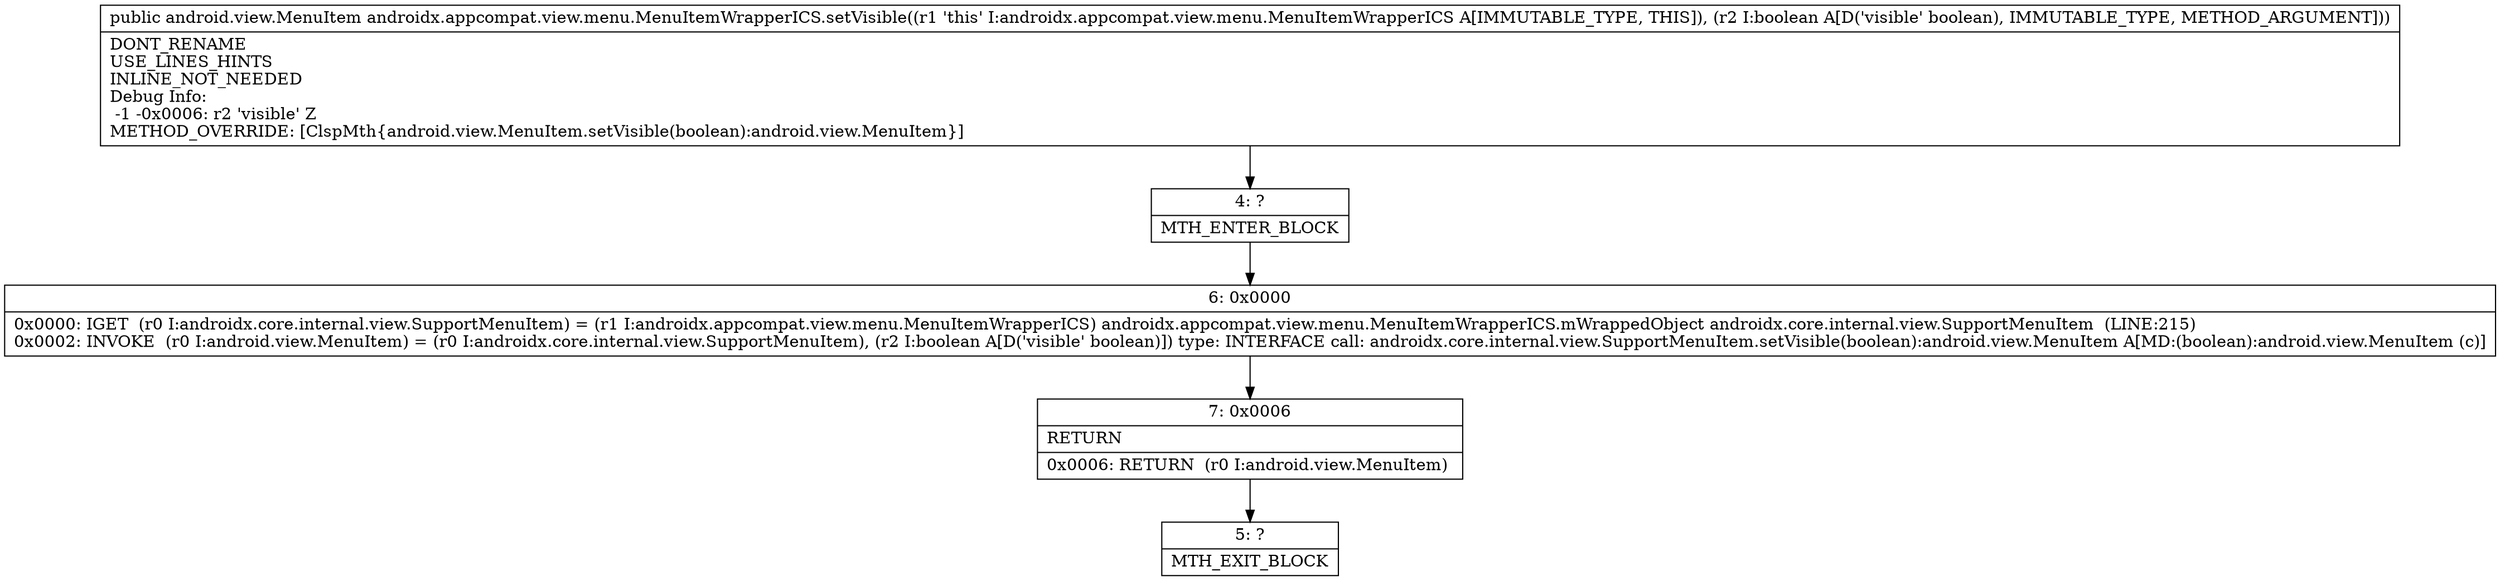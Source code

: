 digraph "CFG forandroidx.appcompat.view.menu.MenuItemWrapperICS.setVisible(Z)Landroid\/view\/MenuItem;" {
Node_4 [shape=record,label="{4\:\ ?|MTH_ENTER_BLOCK\l}"];
Node_6 [shape=record,label="{6\:\ 0x0000|0x0000: IGET  (r0 I:androidx.core.internal.view.SupportMenuItem) = (r1 I:androidx.appcompat.view.menu.MenuItemWrapperICS) androidx.appcompat.view.menu.MenuItemWrapperICS.mWrappedObject androidx.core.internal.view.SupportMenuItem  (LINE:215)\l0x0002: INVOKE  (r0 I:android.view.MenuItem) = (r0 I:androidx.core.internal.view.SupportMenuItem), (r2 I:boolean A[D('visible' boolean)]) type: INTERFACE call: androidx.core.internal.view.SupportMenuItem.setVisible(boolean):android.view.MenuItem A[MD:(boolean):android.view.MenuItem (c)]\l}"];
Node_7 [shape=record,label="{7\:\ 0x0006|RETURN\l|0x0006: RETURN  (r0 I:android.view.MenuItem) \l}"];
Node_5 [shape=record,label="{5\:\ ?|MTH_EXIT_BLOCK\l}"];
MethodNode[shape=record,label="{public android.view.MenuItem androidx.appcompat.view.menu.MenuItemWrapperICS.setVisible((r1 'this' I:androidx.appcompat.view.menu.MenuItemWrapperICS A[IMMUTABLE_TYPE, THIS]), (r2 I:boolean A[D('visible' boolean), IMMUTABLE_TYPE, METHOD_ARGUMENT]))  | DONT_RENAME\lUSE_LINES_HINTS\lINLINE_NOT_NEEDED\lDebug Info:\l  \-1 \-0x0006: r2 'visible' Z\lMETHOD_OVERRIDE: [ClspMth\{android.view.MenuItem.setVisible(boolean):android.view.MenuItem\}]\l}"];
MethodNode -> Node_4;Node_4 -> Node_6;
Node_6 -> Node_7;
Node_7 -> Node_5;
}

